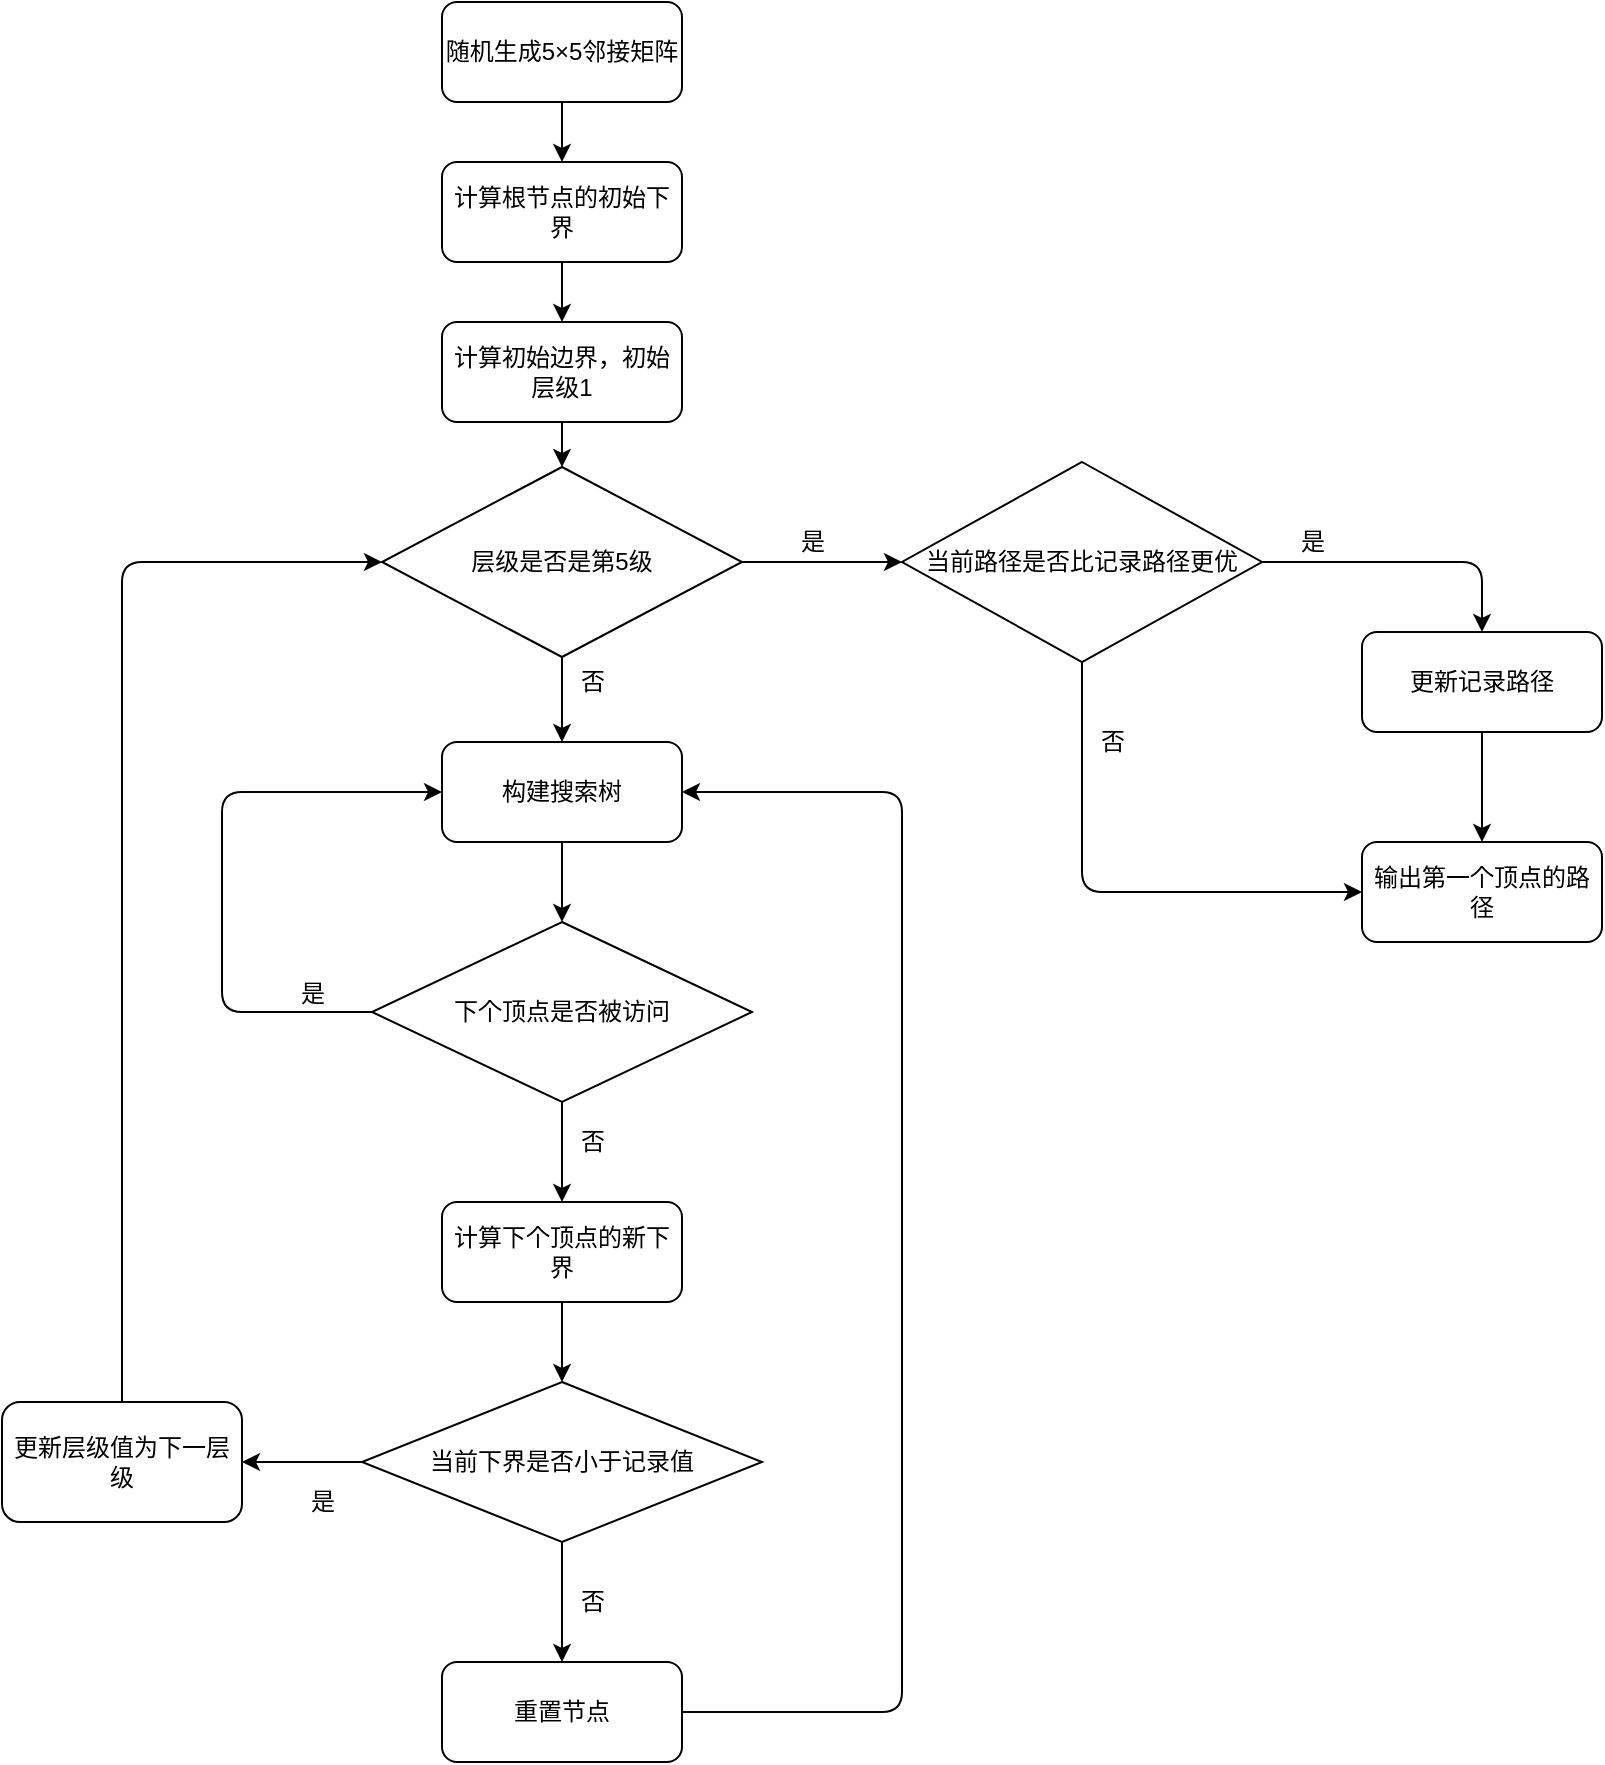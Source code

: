 <mxfile version="15.7.3" type="device"><diagram id="KgqdnEkTWFoG1KNO8dnS" name="第 1 页"><mxGraphModel dx="1278" dy="661" grid="1" gridSize="10" guides="1" tooltips="1" connect="1" arrows="1" fold="1" page="1" pageScale="1" pageWidth="827" pageHeight="1169" math="0" shadow="0"><root><mxCell id="0"/><mxCell id="1" parent="0"/><mxCell id="NGxoaN7-I8xUAmvN8BWz-4" value="" style="edgeStyle=orthogonalEdgeStyle;rounded=0;orthogonalLoop=1;jettySize=auto;html=1;" parent="1" source="NGxoaN7-I8xUAmvN8BWz-1" target="NGxoaN7-I8xUAmvN8BWz-3" edge="1"><mxGeometry relative="1" as="geometry"/></mxCell><mxCell id="NGxoaN7-I8xUAmvN8BWz-1" value="随机生成5×5邻接矩阵" style="rounded=1;whiteSpace=wrap;html=1;" parent="1" vertex="1"><mxGeometry x="320" y="120" width="120" height="50" as="geometry"/></mxCell><mxCell id="NGxoaN7-I8xUAmvN8BWz-6" value="" style="edgeStyle=orthogonalEdgeStyle;rounded=0;orthogonalLoop=1;jettySize=auto;html=1;" parent="1" source="NGxoaN7-I8xUAmvN8BWz-3" target="NGxoaN7-I8xUAmvN8BWz-5" edge="1"><mxGeometry relative="1" as="geometry"/></mxCell><mxCell id="NGxoaN7-I8xUAmvN8BWz-3" value="计算根节点的初始下界" style="rounded=1;whiteSpace=wrap;html=1;" parent="1" vertex="1"><mxGeometry x="320" y="200" width="120" height="50" as="geometry"/></mxCell><mxCell id="NGxoaN7-I8xUAmvN8BWz-14" value="" style="edgeStyle=orthogonalEdgeStyle;rounded=0;orthogonalLoop=1;jettySize=auto;html=1;" parent="1" source="NGxoaN7-I8xUAmvN8BWz-5" target="NGxoaN7-I8xUAmvN8BWz-13" edge="1"><mxGeometry relative="1" as="geometry"/></mxCell><mxCell id="NGxoaN7-I8xUAmvN8BWz-5" value="计算初始边界，初始层级1" style="rounded=1;whiteSpace=wrap;html=1;" parent="1" vertex="1"><mxGeometry x="320" y="280" width="120" height="50" as="geometry"/></mxCell><mxCell id="NGxoaN7-I8xUAmvN8BWz-55" value="" style="edgeStyle=orthogonalEdgeStyle;rounded=0;orthogonalLoop=1;jettySize=auto;html=1;" parent="1" source="NGxoaN7-I8xUAmvN8BWz-7" target="NGxoaN7-I8xUAmvN8BWz-33" edge="1"><mxGeometry relative="1" as="geometry"/></mxCell><mxCell id="NGxoaN7-I8xUAmvN8BWz-7" value="构建搜索树" style="rounded=1;whiteSpace=wrap;html=1;" parent="1" vertex="1"><mxGeometry x="320" y="490" width="120" height="50" as="geometry"/></mxCell><mxCell id="NGxoaN7-I8xUAmvN8BWz-15" value="" style="edgeStyle=orthogonalEdgeStyle;rounded=0;orthogonalLoop=1;jettySize=auto;html=1;" parent="1" source="NGxoaN7-I8xUAmvN8BWz-13" target="NGxoaN7-I8xUAmvN8BWz-7" edge="1"><mxGeometry relative="1" as="geometry"/></mxCell><mxCell id="NGxoaN7-I8xUAmvN8BWz-22" value="" style="edgeStyle=orthogonalEdgeStyle;rounded=0;orthogonalLoop=1;jettySize=auto;html=1;" parent="1" source="NGxoaN7-I8xUAmvN8BWz-13" target="NGxoaN7-I8xUAmvN8BWz-21" edge="1"><mxGeometry relative="1" as="geometry"/></mxCell><mxCell id="NGxoaN7-I8xUAmvN8BWz-13" value="层级是否是第5级" style="rhombus;whiteSpace=wrap;html=1;" parent="1" vertex="1"><mxGeometry x="290" y="352.5" width="180" height="95" as="geometry"/></mxCell><mxCell id="NGxoaN7-I8xUAmvN8BWz-19" value="是" style="text;html=1;align=center;verticalAlign=middle;resizable=0;points=[];autosize=1;" parent="1" vertex="1"><mxGeometry x="490" y="380" width="30" height="20" as="geometry"/></mxCell><mxCell id="NGxoaN7-I8xUAmvN8BWz-20" value="否" style="text;html=1;align=center;verticalAlign=middle;resizable=0;points=[];autosize=1;" parent="1" vertex="1"><mxGeometry x="380" y="450" width="30" height="20" as="geometry"/></mxCell><mxCell id="NGxoaN7-I8xUAmvN8BWz-21" value="当前路径是否比记录路径更优" style="rhombus;whiteSpace=wrap;html=1;" parent="1" vertex="1"><mxGeometry x="550" y="350" width="180" height="100" as="geometry"/></mxCell><mxCell id="NGxoaN7-I8xUAmvN8BWz-43" value="" style="edgeStyle=orthogonalEdgeStyle;rounded=0;orthogonalLoop=1;jettySize=auto;html=1;entryX=0.5;entryY=0;entryDx=0;entryDy=0;" parent="1" source="NGxoaN7-I8xUAmvN8BWz-25" target="NGxoaN7-I8xUAmvN8BWz-28" edge="1"><mxGeometry relative="1" as="geometry"><mxPoint x="840" y="575" as="targetPoint"/></mxGeometry></mxCell><mxCell id="NGxoaN7-I8xUAmvN8BWz-25" value="更新记录路径" style="rounded=1;whiteSpace=wrap;html=1;" parent="1" vertex="1"><mxGeometry x="780" y="435" width="120" height="50" as="geometry"/></mxCell><mxCell id="NGxoaN7-I8xUAmvN8BWz-27" value="是" style="text;html=1;align=center;verticalAlign=middle;resizable=0;points=[];autosize=1;" parent="1" vertex="1"><mxGeometry x="740" y="380" width="30" height="20" as="geometry"/></mxCell><mxCell id="NGxoaN7-I8xUAmvN8BWz-28" value="输出第一个顶点的路径" style="rounded=1;whiteSpace=wrap;html=1;" parent="1" vertex="1"><mxGeometry x="780" y="540" width="120" height="50" as="geometry"/></mxCell><mxCell id="NGxoaN7-I8xUAmvN8BWz-30" value="否" style="text;html=1;align=center;verticalAlign=middle;resizable=0;points=[];autosize=1;" parent="1" vertex="1"><mxGeometry x="640" y="480" width="30" height="20" as="geometry"/></mxCell><mxCell id="NGxoaN7-I8xUAmvN8BWz-35" value="" style="edgeStyle=orthogonalEdgeStyle;rounded=0;orthogonalLoop=1;jettySize=auto;html=1;" parent="1" source="NGxoaN7-I8xUAmvN8BWz-33" target="NGxoaN7-I8xUAmvN8BWz-34" edge="1"><mxGeometry relative="1" as="geometry"/></mxCell><mxCell id="NGxoaN7-I8xUAmvN8BWz-33" value="下个顶点是否被访问" style="rhombus;whiteSpace=wrap;html=1;" parent="1" vertex="1"><mxGeometry x="285" y="580" width="190" height="90" as="geometry"/></mxCell><mxCell id="NGxoaN7-I8xUAmvN8BWz-38" value="" style="edgeStyle=orthogonalEdgeStyle;rounded=0;orthogonalLoop=1;jettySize=auto;html=1;" parent="1" source="NGxoaN7-I8xUAmvN8BWz-34" target="NGxoaN7-I8xUAmvN8BWz-37" edge="1"><mxGeometry relative="1" as="geometry"/></mxCell><mxCell id="NGxoaN7-I8xUAmvN8BWz-34" value="计算下个顶点的新下界" style="rounded=1;whiteSpace=wrap;html=1;" parent="1" vertex="1"><mxGeometry x="320" y="720" width="120" height="50" as="geometry"/></mxCell><mxCell id="NGxoaN7-I8xUAmvN8BWz-36" value="否" style="text;html=1;align=center;verticalAlign=middle;resizable=0;points=[];autosize=1;" parent="1" vertex="1"><mxGeometry x="380" y="680" width="30" height="20" as="geometry"/></mxCell><mxCell id="NGxoaN7-I8xUAmvN8BWz-40" value="" style="edgeStyle=orthogonalEdgeStyle;rounded=0;orthogonalLoop=1;jettySize=auto;html=1;" parent="1" source="NGxoaN7-I8xUAmvN8BWz-37" target="NGxoaN7-I8xUAmvN8BWz-39" edge="1"><mxGeometry relative="1" as="geometry"/></mxCell><mxCell id="NGxoaN7-I8xUAmvN8BWz-47" value="" style="edgeStyle=orthogonalEdgeStyle;rounded=0;orthogonalLoop=1;jettySize=auto;html=1;" parent="1" source="NGxoaN7-I8xUAmvN8BWz-37" target="NGxoaN7-I8xUAmvN8BWz-46" edge="1"><mxGeometry relative="1" as="geometry"/></mxCell><mxCell id="NGxoaN7-I8xUAmvN8BWz-37" value="当前下界是否小于记录值" style="rhombus;whiteSpace=wrap;html=1;" parent="1" vertex="1"><mxGeometry x="280" y="810" width="200" height="80" as="geometry"/></mxCell><mxCell id="NGxoaN7-I8xUAmvN8BWz-39" value="重置节点" style="rounded=1;whiteSpace=wrap;html=1;" parent="1" vertex="1"><mxGeometry x="320" y="950" width="120" height="50" as="geometry"/></mxCell><mxCell id="NGxoaN7-I8xUAmvN8BWz-41" value="否" style="text;html=1;align=center;verticalAlign=middle;resizable=0;points=[];autosize=1;" parent="1" vertex="1"><mxGeometry x="380" y="910" width="30" height="20" as="geometry"/></mxCell><mxCell id="NGxoaN7-I8xUAmvN8BWz-44" value="" style="endArrow=classic;html=1;entryX=0.5;entryY=0;entryDx=0;entryDy=0;" parent="1" target="NGxoaN7-I8xUAmvN8BWz-25" edge="1"><mxGeometry width="50" height="50" relative="1" as="geometry"><mxPoint x="730" y="400" as="sourcePoint"/><mxPoint x="780" y="350" as="targetPoint"/><Array as="points"><mxPoint x="840" y="400"/></Array></mxGeometry></mxCell><mxCell id="NGxoaN7-I8xUAmvN8BWz-45" value="" style="endArrow=classic;html=1;entryX=0;entryY=0.5;entryDx=0;entryDy=0;" parent="1" target="NGxoaN7-I8xUAmvN8BWz-28" edge="1"><mxGeometry width="50" height="50" relative="1" as="geometry"><mxPoint x="640" y="450" as="sourcePoint"/><mxPoint x="690" y="400" as="targetPoint"/><Array as="points"><mxPoint x="640" y="565"/></Array></mxGeometry></mxCell><mxCell id="NGxoaN7-I8xUAmvN8BWz-46" value="更新层级值为下一层级" style="rounded=1;whiteSpace=wrap;html=1;" parent="1" vertex="1"><mxGeometry x="100" y="820" width="120" height="60" as="geometry"/></mxCell><mxCell id="NGxoaN7-I8xUAmvN8BWz-48" value="是" style="text;html=1;align=center;verticalAlign=middle;resizable=0;points=[];autosize=1;" parent="1" vertex="1"><mxGeometry x="245" y="860" width="30" height="20" as="geometry"/></mxCell><mxCell id="NGxoaN7-I8xUAmvN8BWz-49" value="" style="endArrow=classic;html=1;entryX=0;entryY=0.5;entryDx=0;entryDy=0;" parent="1" target="NGxoaN7-I8xUAmvN8BWz-13" edge="1"><mxGeometry width="50" height="50" relative="1" as="geometry"><mxPoint x="160" y="820" as="sourcePoint"/><mxPoint x="210" y="800" as="targetPoint"/><Array as="points"><mxPoint x="160" y="400"/></Array></mxGeometry></mxCell><mxCell id="NGxoaN7-I8xUAmvN8BWz-56" value="" style="endArrow=classic;html=1;exitX=1;exitY=0.5;exitDx=0;exitDy=0;entryX=1;entryY=0.5;entryDx=0;entryDy=0;" parent="1" source="NGxoaN7-I8xUAmvN8BWz-39" target="NGxoaN7-I8xUAmvN8BWz-7" edge="1"><mxGeometry width="50" height="50" relative="1" as="geometry"><mxPoint x="505" y="970" as="sourcePoint"/><mxPoint x="555" y="920" as="targetPoint"/><Array as="points"><mxPoint x="550" y="975"/><mxPoint x="550" y="515"/></Array></mxGeometry></mxCell><mxCell id="NGxoaN7-I8xUAmvN8BWz-57" value="" style="endArrow=classic;html=1;exitX=0;exitY=0.5;exitDx=0;exitDy=0;entryX=0;entryY=0.5;entryDx=0;entryDy=0;" parent="1" source="NGxoaN7-I8xUAmvN8BWz-33" target="NGxoaN7-I8xUAmvN8BWz-7" edge="1"><mxGeometry width="50" height="50" relative="1" as="geometry"><mxPoint x="230" y="610" as="sourcePoint"/><mxPoint x="280" y="560" as="targetPoint"/><Array as="points"><mxPoint x="210" y="625"/><mxPoint x="210" y="515"/></Array></mxGeometry></mxCell><mxCell id="NGxoaN7-I8xUAmvN8BWz-58" value="是" style="text;html=1;align=center;verticalAlign=middle;resizable=0;points=[];autosize=1;" parent="1" vertex="1"><mxGeometry x="240" y="606" width="30" height="20" as="geometry"/></mxCell></root></mxGraphModel></diagram></mxfile>
